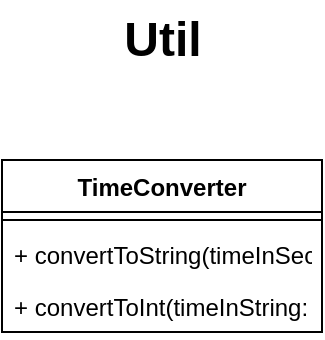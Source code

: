 <mxfile version="12.3.9" type="device" pages="1"><diagram id="o0uqt3AEgRBUI2vB1sLd" name="Page-1"><mxGraphModel dx="868" dy="471" grid="1" gridSize="10" guides="1" tooltips="1" connect="1" arrows="1" fold="1" page="1" pageScale="1" pageWidth="827" pageHeight="1169" math="0" shadow="0"><root><mxCell id="0"/><mxCell id="1" parent="0"/><mxCell id="JRO2zgQ4oXcbYXnwYxhy-1" value="Util" style="text;strokeColor=none;fillColor=none;html=1;fontSize=24;fontStyle=1;verticalAlign=middle;align=center;" vertex="1" parent="1"><mxGeometry x="363" y="20" width="100" height="40" as="geometry"/></mxCell><mxCell id="JRO2zgQ4oXcbYXnwYxhy-2" value="TimeConverter" style="swimlane;fontStyle=1;align=center;verticalAlign=top;childLayout=stackLayout;horizontal=1;startSize=26;horizontalStack=0;resizeParent=1;resizeParentMax=0;resizeLast=0;collapsible=1;marginBottom=0;" vertex="1" parent="1"><mxGeometry x="333" y="100" width="160" height="86" as="geometry"/></mxCell><mxCell id="JRO2zgQ4oXcbYXnwYxhy-4" value="" style="line;strokeWidth=1;fillColor=none;align=left;verticalAlign=middle;spacingTop=-1;spacingLeft=3;spacingRight=3;rotatable=0;labelPosition=right;points=[];portConstraint=eastwest;" vertex="1" parent="JRO2zgQ4oXcbYXnwYxhy-2"><mxGeometry y="26" width="160" height="8" as="geometry"/></mxCell><mxCell id="JRO2zgQ4oXcbYXnwYxhy-5" value="+ convertToString(timeInSeconds: int): String" style="text;strokeColor=none;fillColor=none;align=left;verticalAlign=top;spacingLeft=4;spacingRight=4;overflow=hidden;rotatable=0;points=[[0,0.5],[1,0.5]];portConstraint=eastwest;" vertex="1" parent="JRO2zgQ4oXcbYXnwYxhy-2"><mxGeometry y="34" width="160" height="26" as="geometry"/></mxCell><mxCell id="JRO2zgQ4oXcbYXnwYxhy-6" value="+ convertToInt(timeInString: String): int" style="text;strokeColor=none;fillColor=none;align=left;verticalAlign=top;spacingLeft=4;spacingRight=4;overflow=hidden;rotatable=0;points=[[0,0.5],[1,0.5]];portConstraint=eastwest;" vertex="1" parent="JRO2zgQ4oXcbYXnwYxhy-2"><mxGeometry y="60" width="160" height="26" as="geometry"/></mxCell></root></mxGraphModel></diagram></mxfile>